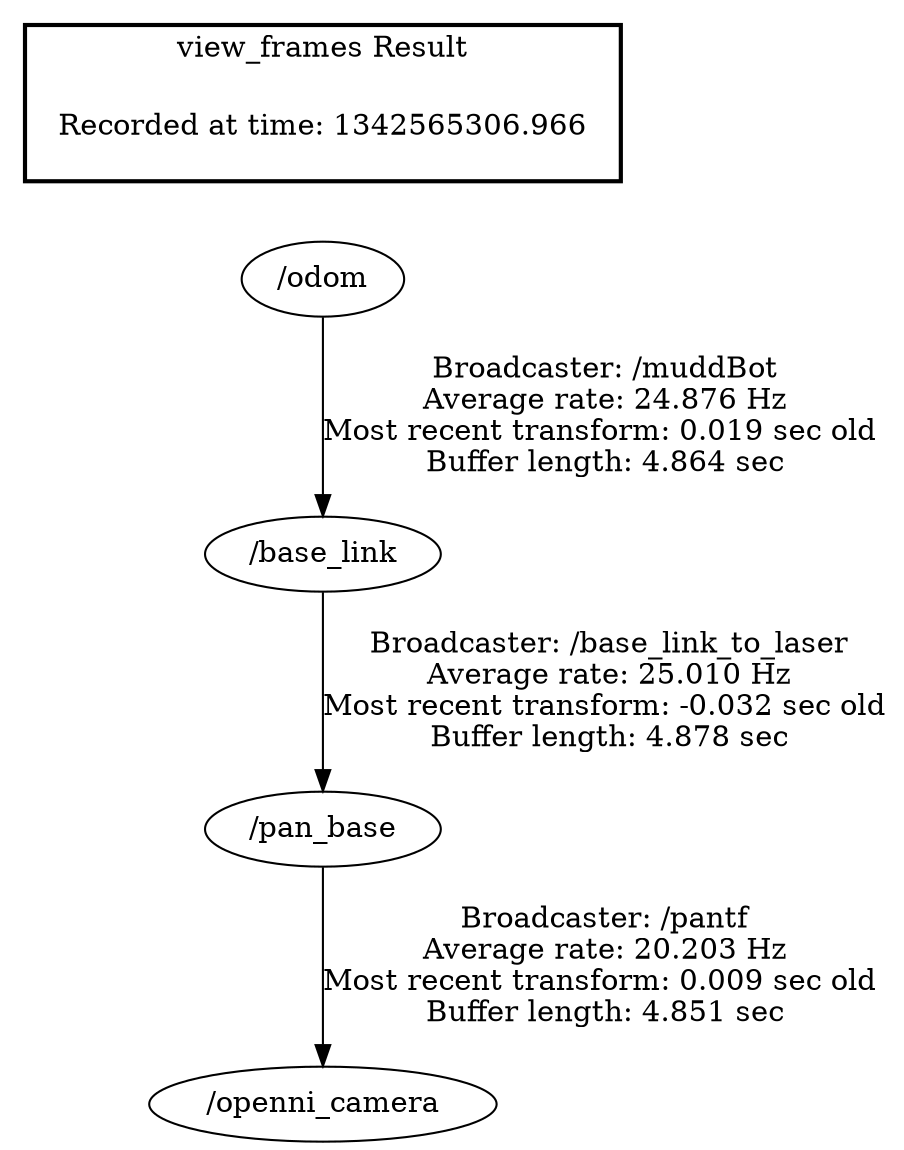 digraph G {
"/base_link" -> "/pan_base"[label="Broadcaster: /base_link_to_laser\nAverage rate: 25.010 Hz\nMost recent transform: -0.032 sec old \nBuffer length: 4.878 sec\n"];
"/odom" -> "/base_link"[label="Broadcaster: /muddBot\nAverage rate: 24.876 Hz\nMost recent transform: 0.019 sec old \nBuffer length: 4.864 sec\n"];
"/pan_base" -> "/openni_camera"[label="Broadcaster: /pantf\nAverage rate: 20.203 Hz\nMost recent transform: 0.009 sec old \nBuffer length: 4.851 sec\n"];
edge [style=invis];
 subgraph cluster_legend { style=bold; color=black; label ="view_frames Result";
"Recorded at time: 1342565306.966"[ shape=plaintext ] ;
 }->"/odom";
}